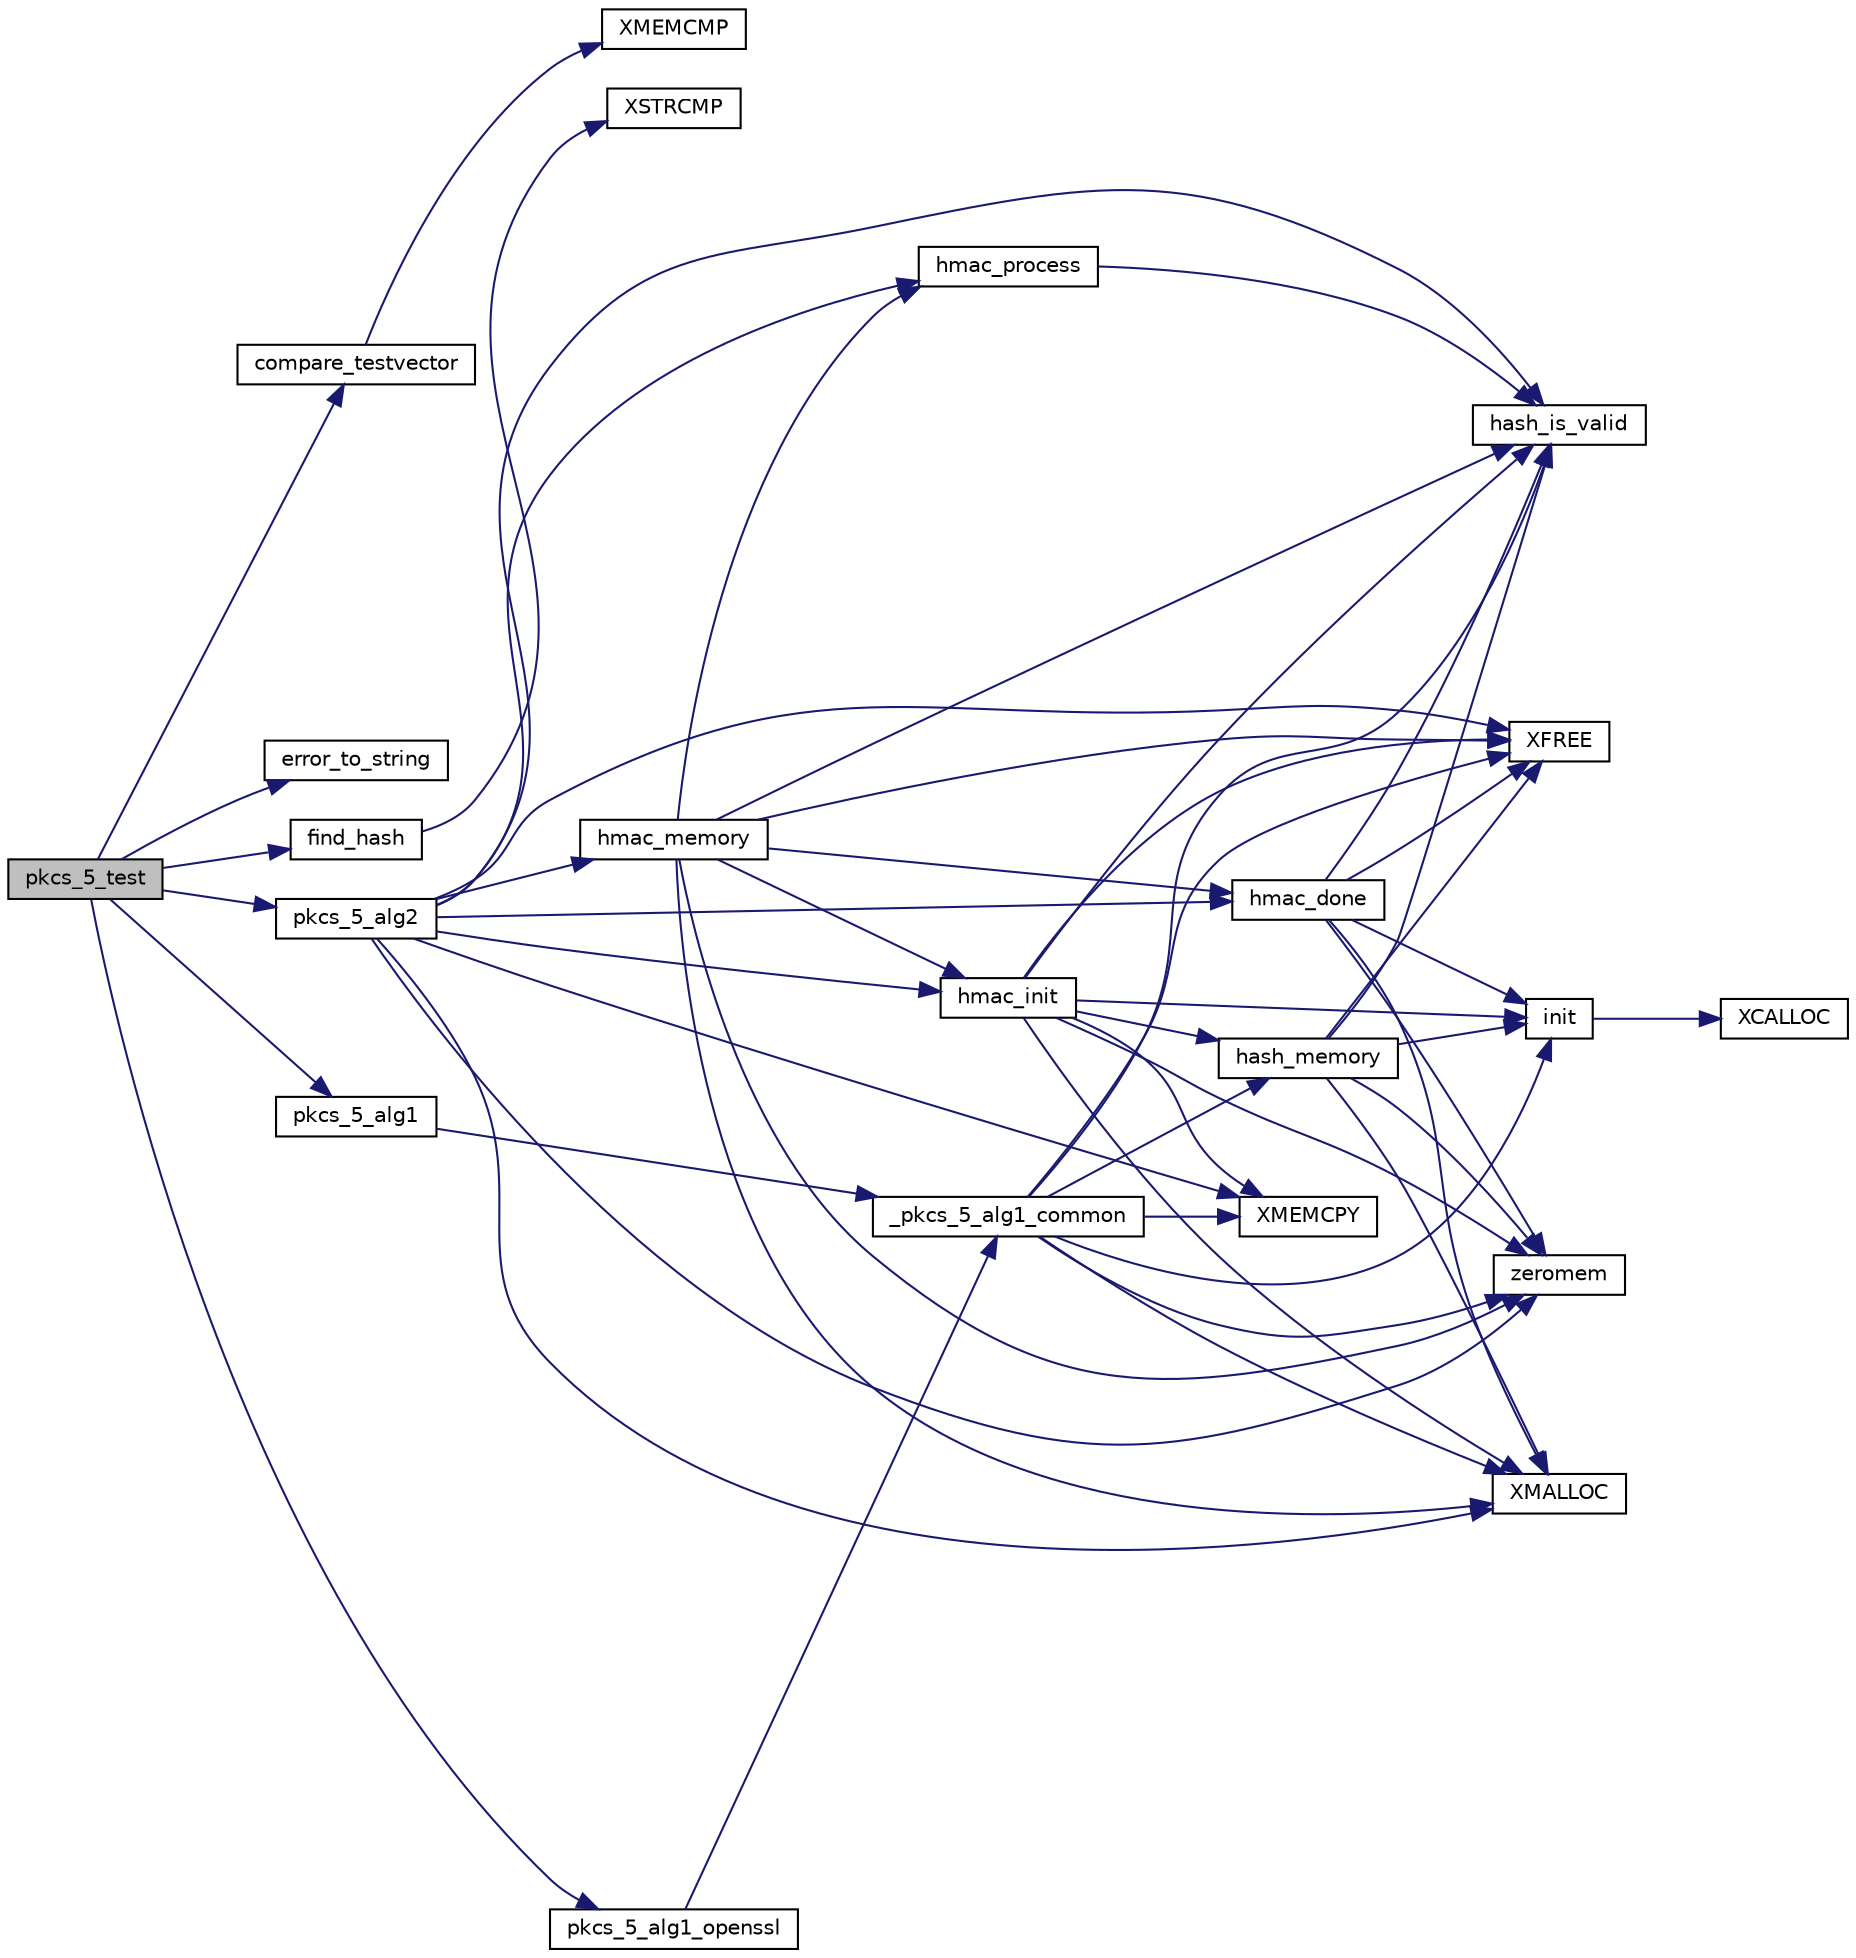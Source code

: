 digraph "pkcs_5_test"
{
 // LATEX_PDF_SIZE
  edge [fontname="Helvetica",fontsize="10",labelfontname="Helvetica",labelfontsize="10"];
  node [fontname="Helvetica",fontsize="10",shape=record];
  rankdir="LR";
  Node0 [label="pkcs_5_test",height=0.2,width=0.4,color="black", fillcolor="grey75", style="filled", fontcolor="black",tooltip="PKCS #5 self-test."];
  Node0 -> Node1 [color="midnightblue",fontsize="10",style="solid"];
  Node1 [label="compare_testvector",height=0.2,width=0.4,color="black", fillcolor="white", style="filled",URL="$tomcrypt__misc_8h.html#a7764a7f27897c6182335752df00b5f8e",tooltip="Compare two test-vectors."];
  Node1 -> Node2 [color="midnightblue",fontsize="10",style="solid"];
  Node2 [label="XMEMCMP",height=0.2,width=0.4,color="black", fillcolor="white", style="filled",URL="$tomcrypt__cfg_8h.html#a372b974ec0ac07abcd55297554fe540f",tooltip=" "];
  Node0 -> Node3 [color="midnightblue",fontsize="10",style="solid"];
  Node3 [label="error_to_string",height=0.2,width=0.4,color="black", fillcolor="white", style="filled",URL="$tomcrypt__misc_8h.html#a3bd8fe097a1951bd18d73b2231c7f700",tooltip="Convert an LTC error code to ASCII."];
  Node0 -> Node4 [color="midnightblue",fontsize="10",style="solid"];
  Node4 [label="find_hash",height=0.2,width=0.4,color="black", fillcolor="white", style="filled",URL="$tomcrypt__hash_8h.html#a1818254b9c8f09047af3b66ea7f5852b",tooltip="Find a registered hash by name."];
  Node4 -> Node5 [color="midnightblue",fontsize="10",style="solid"];
  Node5 [label="XSTRCMP",height=0.2,width=0.4,color="black", fillcolor="white", style="filled",URL="$tomcrypt__cfg_8h.html#a5d6e3d69e1d3f54de008b963bba3c6b3",tooltip=" "];
  Node0 -> Node6 [color="midnightblue",fontsize="10",style="solid"];
  Node6 [label="pkcs_5_alg1",height=0.2,width=0.4,color="black", fillcolor="white", style="filled",URL="$pkcs__5__1_8c.html#ad4834c485adb4fc776af355582a96cb6",tooltip="Execute PKCS #5 v1 - Strict mode (no OpenSSL-compatible extension)"];
  Node6 -> Node7 [color="midnightblue",fontsize="10",style="solid"];
  Node7 [label="_pkcs_5_alg1_common",height=0.2,width=0.4,color="black", fillcolor="white", style="filled",URL="$pkcs__5__1_8c.html#aa4612634ecf7147a57dfe724150e059a",tooltip="Execute PKCS #5 v1 in strict or OpenSSL EVP_BytesToKey()-compat mode."];
  Node7 -> Node8 [color="midnightblue",fontsize="10",style="solid"];
  Node8 [label="hash_is_valid",height=0.2,width=0.4,color="black", fillcolor="white", style="filled",URL="$tomcrypt__hash_8h.html#a79647f22bf48bfa7de03fe5fc958c846",tooltip=" "];
  Node7 -> Node9 [color="midnightblue",fontsize="10",style="solid"];
  Node9 [label="hash_memory",height=0.2,width=0.4,color="black", fillcolor="white", style="filled",URL="$hash__memory_8c.html#a8672bf28488595ef1519a6754498869c",tooltip="Hash a block of memory and store the digest."];
  Node9 -> Node8 [color="midnightblue",fontsize="10",style="solid"];
  Node9 -> Node10 [color="midnightblue",fontsize="10",style="solid"];
  Node10 [label="init",height=0.2,width=0.4,color="black", fillcolor="white", style="filled",URL="$gmp__desc_8c.html#a4f8948d7c94899bf8ddee4721114d593",tooltip=" "];
  Node10 -> Node11 [color="midnightblue",fontsize="10",style="solid"];
  Node11 [label="XCALLOC",height=0.2,width=0.4,color="black", fillcolor="white", style="filled",URL="$tomcrypt__cfg_8h.html#a151dda14cd7acae31eaf1102b0cc0685",tooltip=" "];
  Node9 -> Node12 [color="midnightblue",fontsize="10",style="solid"];
  Node12 [label="XFREE",height=0.2,width=0.4,color="black", fillcolor="white", style="filled",URL="$tomcrypt__cfg_8h.html#a260d66fc0690e0502cf3bfe7b5244b75",tooltip=" "];
  Node9 -> Node13 [color="midnightblue",fontsize="10",style="solid"];
  Node13 [label="XMALLOC",height=0.2,width=0.4,color="black", fillcolor="white", style="filled",URL="$tomcrypt__cfg_8h.html#af363355f38fbaacdefacf270436ae1c9",tooltip=" "];
  Node9 -> Node14 [color="midnightblue",fontsize="10",style="solid"];
  Node14 [label="zeromem",height=0.2,width=0.4,color="black", fillcolor="white", style="filled",URL="$tomcrypt__misc_8h.html#a63b6e188713790263bfd3612fe8b398f",tooltip="Zero a block of memory."];
  Node7 -> Node10 [color="midnightblue",fontsize="10",style="solid"];
  Node7 -> Node12 [color="midnightblue",fontsize="10",style="solid"];
  Node7 -> Node13 [color="midnightblue",fontsize="10",style="solid"];
  Node7 -> Node15 [color="midnightblue",fontsize="10",style="solid"];
  Node15 [label="XMEMCPY",height=0.2,width=0.4,color="black", fillcolor="white", style="filled",URL="$tomcrypt__cfg_8h.html#a7691dd48d60d5fc6daf2fa7ec4c55e12",tooltip=" "];
  Node7 -> Node14 [color="midnightblue",fontsize="10",style="solid"];
  Node0 -> Node16 [color="midnightblue",fontsize="10",style="solid"];
  Node16 [label="pkcs_5_alg1_openssl",height=0.2,width=0.4,color="black", fillcolor="white", style="filled",URL="$pkcs__5__1_8c.html#ac6e1537b6861bbd16dff1469982277f1",tooltip="Execute PKCS #5 v1 - OpenSSL-extension-compatible mode."];
  Node16 -> Node7 [color="midnightblue",fontsize="10",style="solid"];
  Node0 -> Node17 [color="midnightblue",fontsize="10",style="solid"];
  Node17 [label="pkcs_5_alg2",height=0.2,width=0.4,color="black", fillcolor="white", style="filled",URL="$pkcs__5__2_8c.html#a738b05376774b9a5b311a59ec73966f0",tooltip="Execute PKCS #5 v2."];
  Node17 -> Node8 [color="midnightblue",fontsize="10",style="solid"];
  Node17 -> Node18 [color="midnightblue",fontsize="10",style="solid"];
  Node18 [label="hmac_done",height=0.2,width=0.4,color="black", fillcolor="white", style="filled",URL="$hmac__done_8c.html#a25eaf3db04e6464adbba95d1153885d3",tooltip="Terminate an HMAC session."];
  Node18 -> Node8 [color="midnightblue",fontsize="10",style="solid"];
  Node18 -> Node10 [color="midnightblue",fontsize="10",style="solid"];
  Node18 -> Node12 [color="midnightblue",fontsize="10",style="solid"];
  Node18 -> Node13 [color="midnightblue",fontsize="10",style="solid"];
  Node18 -> Node14 [color="midnightblue",fontsize="10",style="solid"];
  Node17 -> Node19 [color="midnightblue",fontsize="10",style="solid"];
  Node19 [label="hmac_init",height=0.2,width=0.4,color="black", fillcolor="white", style="filled",URL="$hmac__init_8c.html#a84fb451315a01f33d356ddd1ade0dca9",tooltip="Initialize an HMAC context."];
  Node19 -> Node8 [color="midnightblue",fontsize="10",style="solid"];
  Node19 -> Node9 [color="midnightblue",fontsize="10",style="solid"];
  Node19 -> Node10 [color="midnightblue",fontsize="10",style="solid"];
  Node19 -> Node12 [color="midnightblue",fontsize="10",style="solid"];
  Node19 -> Node13 [color="midnightblue",fontsize="10",style="solid"];
  Node19 -> Node15 [color="midnightblue",fontsize="10",style="solid"];
  Node19 -> Node14 [color="midnightblue",fontsize="10",style="solid"];
  Node17 -> Node20 [color="midnightblue",fontsize="10",style="solid"];
  Node20 [label="hmac_memory",height=0.2,width=0.4,color="black", fillcolor="white", style="filled",URL="$hmac__memory_8c.html#a6bf2dff4537e6332dec46266a9db7580",tooltip="HMAC a block of memory to produce the authentication tag."];
  Node20 -> Node8 [color="midnightblue",fontsize="10",style="solid"];
  Node20 -> Node18 [color="midnightblue",fontsize="10",style="solid"];
  Node20 -> Node19 [color="midnightblue",fontsize="10",style="solid"];
  Node20 -> Node21 [color="midnightblue",fontsize="10",style="solid"];
  Node21 [label="hmac_process",height=0.2,width=0.4,color="black", fillcolor="white", style="filled",URL="$hmac__process_8c.html#a7d3c1ba3f3238833e4d53be233794907",tooltip="Process data through HMAC."];
  Node21 -> Node8 [color="midnightblue",fontsize="10",style="solid"];
  Node20 -> Node12 [color="midnightblue",fontsize="10",style="solid"];
  Node20 -> Node13 [color="midnightblue",fontsize="10",style="solid"];
  Node20 -> Node14 [color="midnightblue",fontsize="10",style="solid"];
  Node17 -> Node21 [color="midnightblue",fontsize="10",style="solid"];
  Node17 -> Node12 [color="midnightblue",fontsize="10",style="solid"];
  Node17 -> Node13 [color="midnightblue",fontsize="10",style="solid"];
  Node17 -> Node15 [color="midnightblue",fontsize="10",style="solid"];
  Node17 -> Node14 [color="midnightblue",fontsize="10",style="solid"];
}
